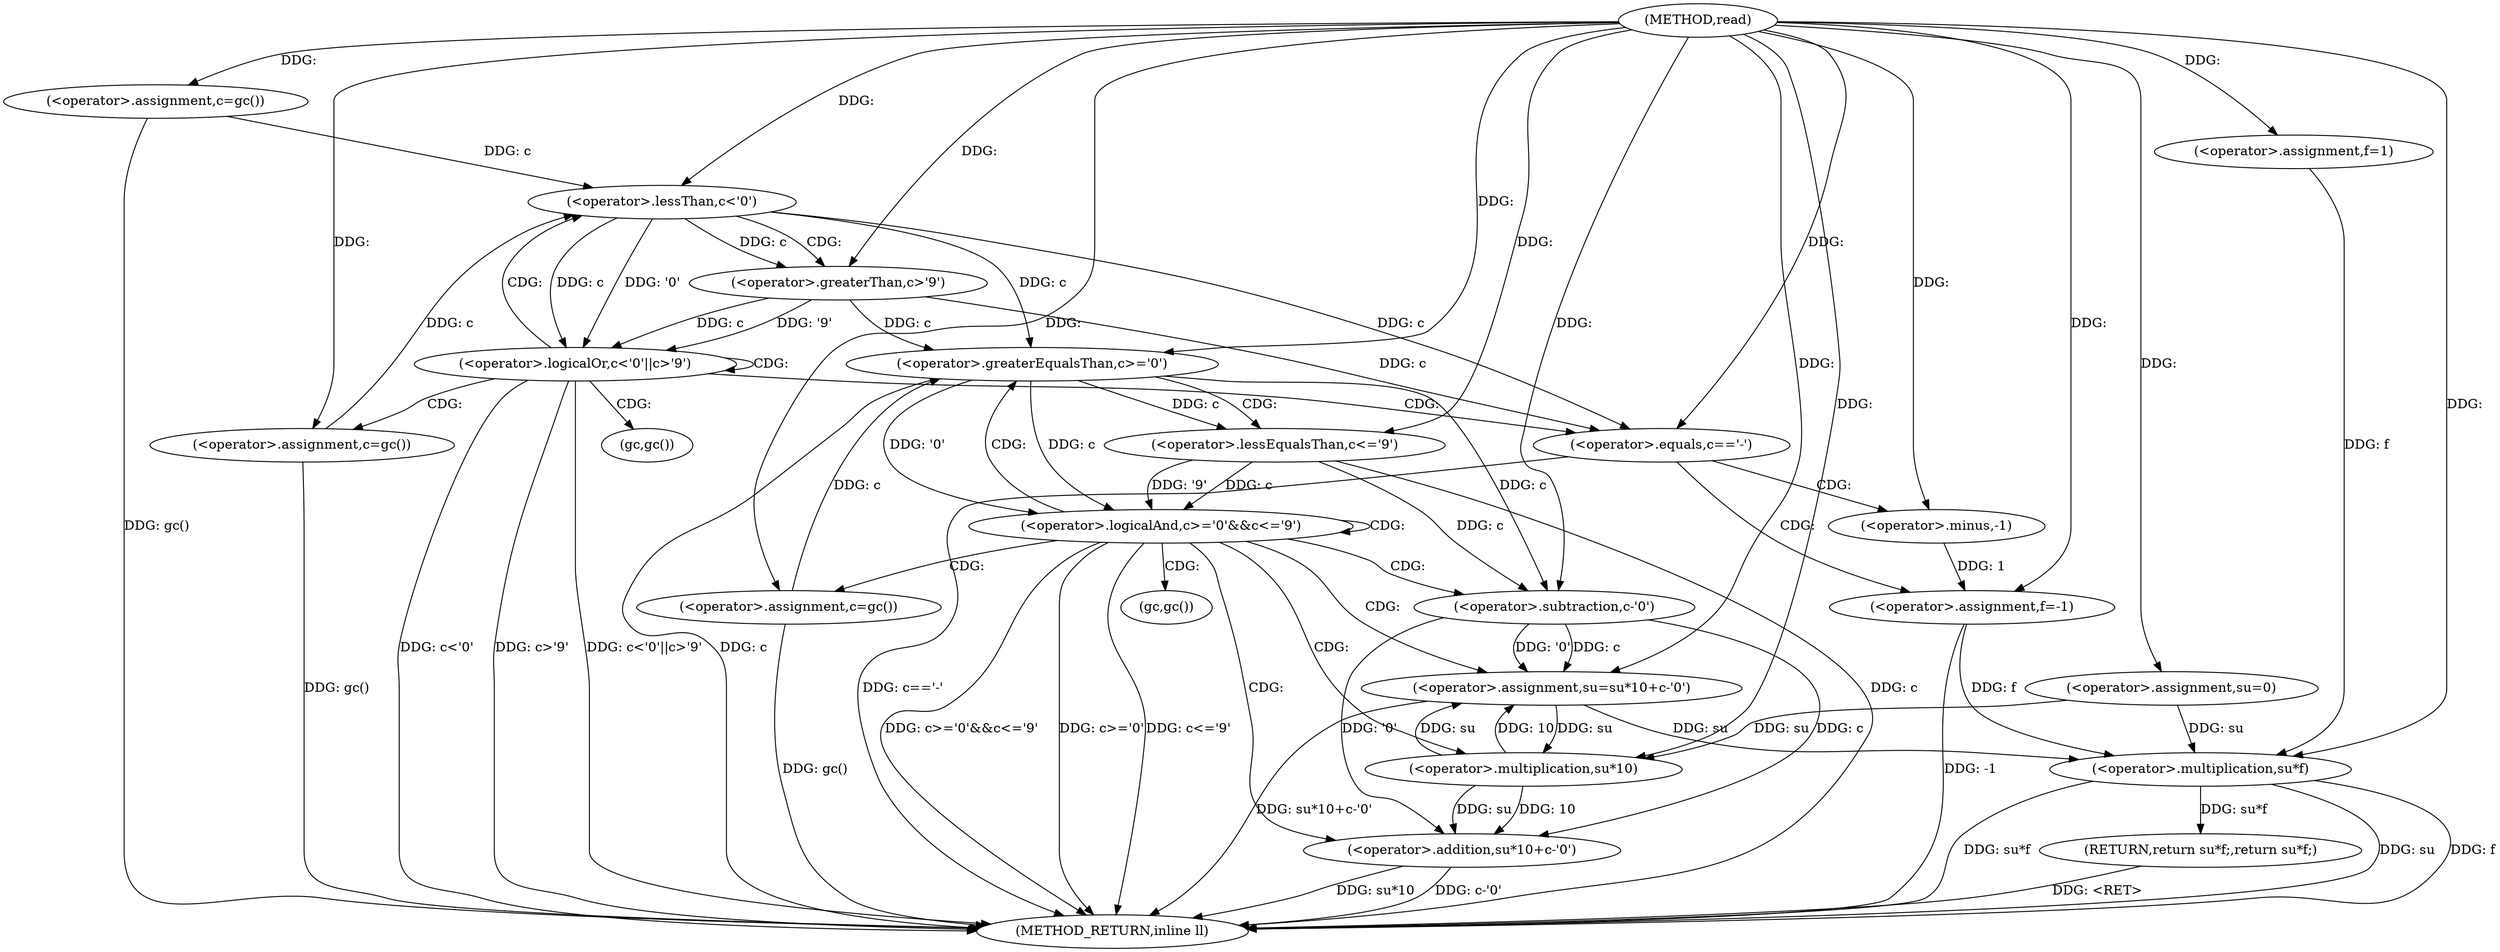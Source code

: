 digraph "read" {  
"1000145" [label = "(METHOD,read)" ]
"1000202" [label = "(METHOD_RETURN,inline ll)" ]
"1000148" [label = "(<operator>.assignment,c=gc())" ]
"1000152" [label = "(<operator>.assignment,su=0)" ]
"1000156" [label = "(<operator>.assignment,f=1)" ]
"1000198" [label = "(RETURN,return su*f;,return su*f;)" ]
"1000160" [label = "(<operator>.logicalOr,c<'0'||c>'9')" ]
"1000167" [label = "(<operator>.assignment,c=gc())" ]
"1000179" [label = "(<operator>.logicalAnd,c>='0'&&c<='9')" ]
"1000186" [label = "(<operator>.assignment,c=gc())" ]
"1000189" [label = "(<operator>.assignment,su=su*10+c-'0')" ]
"1000199" [label = "(<operator>.multiplication,su*f)" ]
"1000171" [label = "(<operator>.equals,c=='-')" ]
"1000174" [label = "(<operator>.assignment,f=-1)" ]
"1000161" [label = "(<operator>.lessThan,c<'0')" ]
"1000164" [label = "(<operator>.greaterThan,c>'9')" ]
"1000180" [label = "(<operator>.greaterEqualsThan,c>='0')" ]
"1000183" [label = "(<operator>.lessEqualsThan,c<='9')" ]
"1000191" [label = "(<operator>.addition,su*10+c-'0')" ]
"1000176" [label = "(<operator>.minus,-1)" ]
"1000192" [label = "(<operator>.multiplication,su*10)" ]
"1000195" [label = "(<operator>.subtraction,c-'0')" ]
"1000169" [label = "(gc,gc())" ]
"1000188" [label = "(gc,gc())" ]
  "1000198" -> "1000202"  [ label = "DDG: <RET>"] 
  "1000148" -> "1000202"  [ label = "DDG: gc()"] 
  "1000160" -> "1000202"  [ label = "DDG: c<'0'"] 
  "1000160" -> "1000202"  [ label = "DDG: c>'9'"] 
  "1000160" -> "1000202"  [ label = "DDG: c<'0'||c>'9'"] 
  "1000180" -> "1000202"  [ label = "DDG: c"] 
  "1000179" -> "1000202"  [ label = "DDG: c>='0'"] 
  "1000183" -> "1000202"  [ label = "DDG: c"] 
  "1000179" -> "1000202"  [ label = "DDG: c<='9'"] 
  "1000179" -> "1000202"  [ label = "DDG: c>='0'&&c<='9'"] 
  "1000199" -> "1000202"  [ label = "DDG: su"] 
  "1000199" -> "1000202"  [ label = "DDG: f"] 
  "1000199" -> "1000202"  [ label = "DDG: su*f"] 
  "1000191" -> "1000202"  [ label = "DDG: su*10"] 
  "1000191" -> "1000202"  [ label = "DDG: c-'0'"] 
  "1000189" -> "1000202"  [ label = "DDG: su*10+c-'0'"] 
  "1000186" -> "1000202"  [ label = "DDG: gc()"] 
  "1000171" -> "1000202"  [ label = "DDG: c=='-'"] 
  "1000174" -> "1000202"  [ label = "DDG: -1"] 
  "1000167" -> "1000202"  [ label = "DDG: gc()"] 
  "1000145" -> "1000148"  [ label = "DDG: "] 
  "1000145" -> "1000152"  [ label = "DDG: "] 
  "1000145" -> "1000156"  [ label = "DDG: "] 
  "1000199" -> "1000198"  [ label = "DDG: su*f"] 
  "1000145" -> "1000167"  [ label = "DDG: "] 
  "1000145" -> "1000186"  [ label = "DDG: "] 
  "1000195" -> "1000189"  [ label = "DDG: '0'"] 
  "1000195" -> "1000189"  [ label = "DDG: c"] 
  "1000192" -> "1000189"  [ label = "DDG: su"] 
  "1000192" -> "1000189"  [ label = "DDG: 10"] 
  "1000161" -> "1000160"  [ label = "DDG: '0'"] 
  "1000161" -> "1000160"  [ label = "DDG: c"] 
  "1000164" -> "1000160"  [ label = "DDG: c"] 
  "1000164" -> "1000160"  [ label = "DDG: '9'"] 
  "1000176" -> "1000174"  [ label = "DDG: 1"] 
  "1000180" -> "1000179"  [ label = "DDG: '0'"] 
  "1000180" -> "1000179"  [ label = "DDG: c"] 
  "1000183" -> "1000179"  [ label = "DDG: c"] 
  "1000183" -> "1000179"  [ label = "DDG: '9'"] 
  "1000145" -> "1000189"  [ label = "DDG: "] 
  "1000152" -> "1000199"  [ label = "DDG: su"] 
  "1000189" -> "1000199"  [ label = "DDG: su"] 
  "1000145" -> "1000199"  [ label = "DDG: "] 
  "1000156" -> "1000199"  [ label = "DDG: f"] 
  "1000174" -> "1000199"  [ label = "DDG: f"] 
  "1000148" -> "1000161"  [ label = "DDG: c"] 
  "1000167" -> "1000161"  [ label = "DDG: c"] 
  "1000145" -> "1000161"  [ label = "DDG: "] 
  "1000161" -> "1000164"  [ label = "DDG: c"] 
  "1000145" -> "1000164"  [ label = "DDG: "] 
  "1000161" -> "1000171"  [ label = "DDG: c"] 
  "1000164" -> "1000171"  [ label = "DDG: c"] 
  "1000145" -> "1000171"  [ label = "DDG: "] 
  "1000145" -> "1000174"  [ label = "DDG: "] 
  "1000161" -> "1000180"  [ label = "DDG: c"] 
  "1000164" -> "1000180"  [ label = "DDG: c"] 
  "1000186" -> "1000180"  [ label = "DDG: c"] 
  "1000145" -> "1000180"  [ label = "DDG: "] 
  "1000180" -> "1000183"  [ label = "DDG: c"] 
  "1000145" -> "1000183"  [ label = "DDG: "] 
  "1000192" -> "1000191"  [ label = "DDG: su"] 
  "1000192" -> "1000191"  [ label = "DDG: 10"] 
  "1000195" -> "1000191"  [ label = "DDG: '0'"] 
  "1000195" -> "1000191"  [ label = "DDG: c"] 
  "1000145" -> "1000176"  [ label = "DDG: "] 
  "1000152" -> "1000192"  [ label = "DDG: su"] 
  "1000189" -> "1000192"  [ label = "DDG: su"] 
  "1000145" -> "1000192"  [ label = "DDG: "] 
  "1000180" -> "1000195"  [ label = "DDG: c"] 
  "1000183" -> "1000195"  [ label = "DDG: c"] 
  "1000145" -> "1000195"  [ label = "DDG: "] 
  "1000160" -> "1000167"  [ label = "CDG: "] 
  "1000160" -> "1000161"  [ label = "CDG: "] 
  "1000160" -> "1000160"  [ label = "CDG: "] 
  "1000160" -> "1000171"  [ label = "CDG: "] 
  "1000160" -> "1000169"  [ label = "CDG: "] 
  "1000179" -> "1000188"  [ label = "CDG: "] 
  "1000179" -> "1000191"  [ label = "CDG: "] 
  "1000179" -> "1000179"  [ label = "CDG: "] 
  "1000179" -> "1000195"  [ label = "CDG: "] 
  "1000179" -> "1000186"  [ label = "CDG: "] 
  "1000179" -> "1000192"  [ label = "CDG: "] 
  "1000179" -> "1000180"  [ label = "CDG: "] 
  "1000179" -> "1000189"  [ label = "CDG: "] 
  "1000161" -> "1000164"  [ label = "CDG: "] 
  "1000171" -> "1000174"  [ label = "CDG: "] 
  "1000171" -> "1000176"  [ label = "CDG: "] 
  "1000180" -> "1000183"  [ label = "CDG: "] 
}
